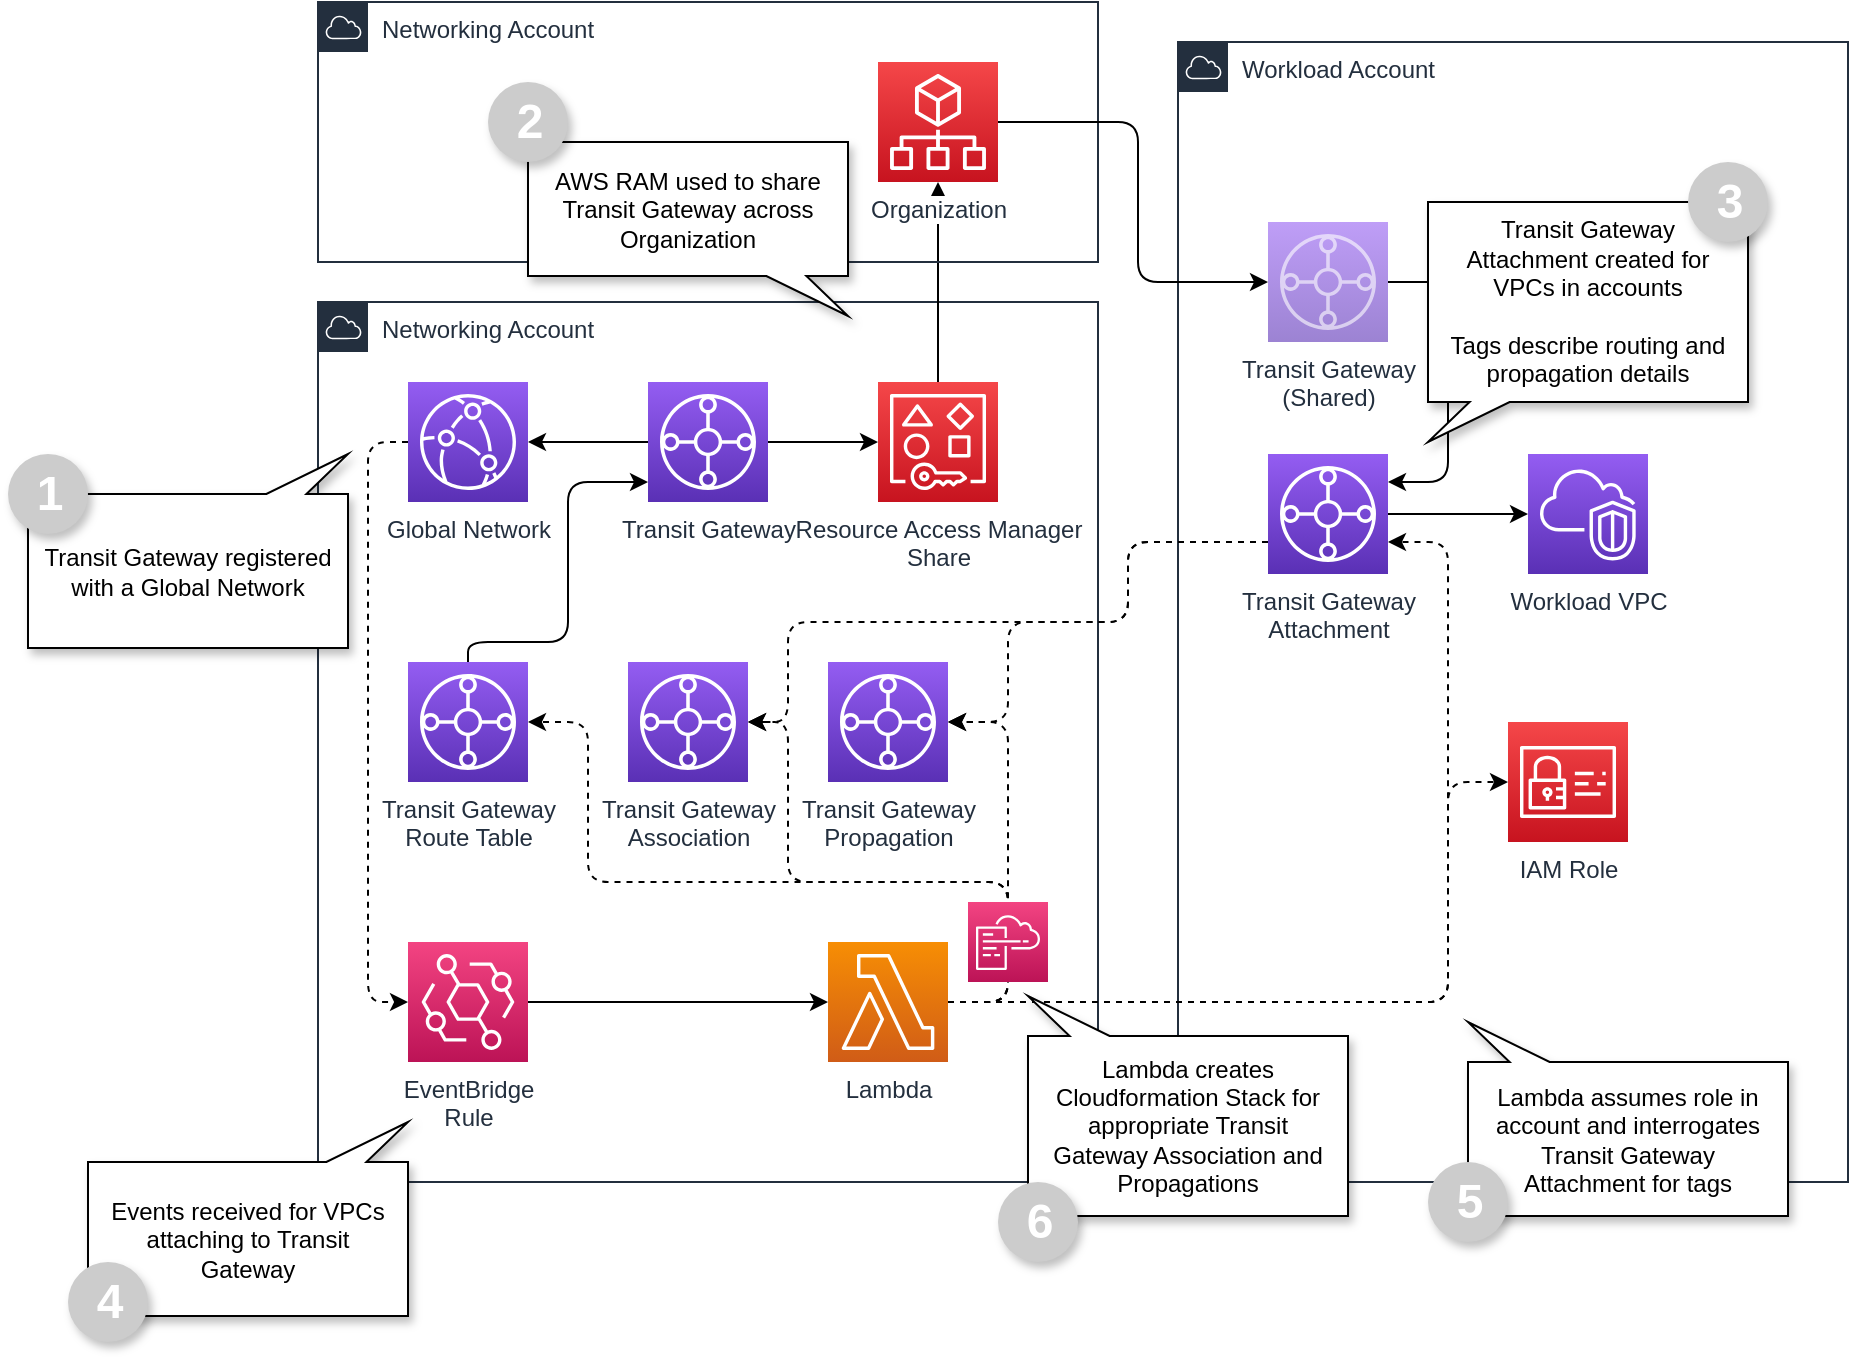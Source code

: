 <mxfile version="14.4.3" type="device"><diagram id="yEWOwLYGrMozBnESxQ81" name="Page-1"><mxGraphModel dx="1106" dy="806" grid="1" gridSize="10" guides="1" tooltips="1" connect="1" arrows="1" fold="1" page="1" pageScale="1" pageWidth="1169" pageHeight="827" math="0" shadow="0"><root><mxCell id="0"/><mxCell id="1" parent="0"/><mxCell id="1NHxQNBxNPS8hqE18sMJ-15" value="Workload Account" style="points=[[0,0],[0.25,0],[0.5,0],[0.75,0],[1,0],[1,0.25],[1,0.5],[1,0.75],[1,1],[0.75,1],[0.5,1],[0.25,1],[0,1],[0,0.75],[0,0.5],[0,0.25]];outlineConnect=0;gradientColor=none;html=1;whiteSpace=wrap;fontSize=12;fontStyle=0;shape=mxgraph.aws4.group;grIcon=mxgraph.aws4.group_aws_cloud;strokeColor=#232F3E;fillColor=none;verticalAlign=top;align=left;spacingLeft=30;fontColor=#232F3E;dashed=0;" parent="1" vertex="1"><mxGeometry x="585" y="110" width="335" height="570" as="geometry"/></mxCell><mxCell id="1NHxQNBxNPS8hqE18sMJ-8" value="Networking Account" style="points=[[0,0],[0.25,0],[0.5,0],[0.75,0],[1,0],[1,0.25],[1,0.5],[1,0.75],[1,1],[0.75,1],[0.5,1],[0.25,1],[0,1],[0,0.75],[0,0.5],[0,0.25]];outlineConnect=0;gradientColor=none;html=1;whiteSpace=wrap;fontSize=12;fontStyle=0;shape=mxgraph.aws4.group;grIcon=mxgraph.aws4.group_aws_cloud;strokeColor=#232F3E;fillColor=none;verticalAlign=top;align=left;spacingLeft=30;fontColor=#232F3E;dashed=0;" parent="1" vertex="1"><mxGeometry x="155" y="240" width="390" height="440" as="geometry"/></mxCell><mxCell id="83M6cKnw1bTd40KANJja-4" value="Transit Gateway registered with a Global Network" style="shape=callout;whiteSpace=wrap;html=1;perimeter=calloutPerimeter;labelBackgroundColor=#ffffff;shadow=1;flipV=1;size=20;position=0.13;position2=0;flipH=1;" parent="1" vertex="1"><mxGeometry x="10" y="316" width="160" height="97" as="geometry"/></mxCell><mxCell id="FCbmM1MFyAfWDG0vzyXI-3" value="Workload VPC" style="points=[[0,0,0],[0.25,0,0],[0.5,0,0],[0.75,0,0],[1,0,0],[0,1,0],[0.25,1,0],[0.5,1,0],[0.75,1,0],[1,1,0],[0,0.25,0],[0,0.5,0],[0,0.75,0],[1,0.25,0],[1,0.5,0],[1,0.75,0]];outlineConnect=0;fontColor=#232F3E;gradientColor=#945DF2;gradientDirection=north;fillColor=#5A30B5;strokeColor=#ffffff;dashed=0;verticalLabelPosition=bottom;verticalAlign=top;align=center;html=1;fontSize=12;fontStyle=0;aspect=fixed;shape=mxgraph.aws4.resourceIcon;resIcon=mxgraph.aws4.vpc;shadow=0;labelBackgroundColor=#ffffff;" parent="1" vertex="1"><mxGeometry x="760" y="316" width="60" height="60" as="geometry"/></mxCell><mxCell id="FCbmM1MFyAfWDG0vzyXI-21" style="edgeStyle=orthogonalEdgeStyle;rounded=1;orthogonalLoop=1;jettySize=auto;html=1;endArrow=classic;endFill=1;fontFamily=Courier New;" parent="1" source="FCbmM1MFyAfWDG0vzyXI-18" target="FCbmM1MFyAfWDG0vzyXI-44" edge="1"><mxGeometry relative="1" as="geometry"/></mxCell><mxCell id="FCbmM1MFyAfWDG0vzyXI-18" value="Resource Access Manager&lt;br&gt;Share" style="points=[[0,0,0],[0.25,0,0],[0.5,0,0],[0.75,0,0],[1,0,0],[0,1,0],[0.25,1,0],[0.5,1,0],[0.75,1,0],[1,1,0],[0,0.25,0],[0,0.5,0],[0,0.75,0],[1,0.25,0],[1,0.5,0],[1,0.75,0]];outlineConnect=0;fontColor=#232F3E;gradientColor=#F54749;gradientDirection=north;fillColor=#C7131F;strokeColor=#ffffff;dashed=0;verticalLabelPosition=bottom;verticalAlign=top;align=center;html=1;fontSize=12;fontStyle=0;aspect=fixed;shape=mxgraph.aws4.resourceIcon;resIcon=mxgraph.aws4.resource_access_manager;shadow=0;labelBackgroundColor=#ffffff;" parent="1" vertex="1"><mxGeometry x="435" y="280" width="60" height="60" as="geometry"/></mxCell><mxCell id="FCbmM1MFyAfWDG0vzyXI-43" value="Networking Account" style="points=[[0,0],[0.25,0],[0.5,0],[0.75,0],[1,0],[1,0.25],[1,0.5],[1,0.75],[1,1],[0.75,1],[0.5,1],[0.25,1],[0,1],[0,0.75],[0,0.5],[0,0.25]];outlineConnect=0;gradientColor=none;html=1;whiteSpace=wrap;fontSize=12;fontStyle=0;shape=mxgraph.aws4.group;grIcon=mxgraph.aws4.group_aws_cloud;strokeColor=#232F3E;fillColor=none;verticalAlign=top;align=left;spacingLeft=30;fontColor=#232F3E;dashed=0;" parent="1" vertex="1"><mxGeometry x="155" y="90" width="390" height="130" as="geometry"/></mxCell><mxCell id="FCbmM1MFyAfWDG0vzyXI-46" style="edgeStyle=orthogonalEdgeStyle;rounded=1;orthogonalLoop=1;jettySize=auto;html=1;endArrow=classic;endFill=1;fontFamily=Courier New;" parent="1" source="FCbmM1MFyAfWDG0vzyXI-44" target="IUGqlNQOYedT79fFitdZ-3" edge="1"><mxGeometry relative="1" as="geometry"><Array as="points"><mxPoint x="565" y="150"/><mxPoint x="565" y="230"/></Array><mxPoint x="625" y="230" as="targetPoint"/></mxGeometry></mxCell><mxCell id="FCbmM1MFyAfWDG0vzyXI-44" value="Organization" style="points=[[0,0,0],[0.25,0,0],[0.5,0,0],[0.75,0,0],[1,0,0],[0,1,0],[0.25,1,0],[0.5,1,0],[0.75,1,0],[1,1,0],[0,0.25,0],[0,0.5,0],[0,0.75,0],[1,0.25,0],[1,0.5,0],[1,0.75,0]];outlineConnect=0;fontColor=#232F3E;gradientColor=#F54749;gradientDirection=north;fillColor=#C7131F;strokeColor=#ffffff;dashed=0;verticalLabelPosition=bottom;verticalAlign=top;align=center;html=1;fontSize=12;fontStyle=0;aspect=fixed;shape=mxgraph.aws4.resourceIcon;resIcon=mxgraph.aws4.organizations;shadow=0;labelBackgroundColor=#ffffff;" parent="1" vertex="1"><mxGeometry x="435" y="120" width="60" height="60" as="geometry"/></mxCell><mxCell id="FCbmM1MFyAfWDG0vzyXI-55" value="&lt;div style=&quot;&quot;&gt;&lt;b style=&quot;color: rgb(255 , 255 , 255) ; font-family: &amp;quot;helvetica&amp;quot; ; font-size: 24px&quot;&gt;1&lt;/b&gt;&lt;/div&gt;" style="ellipse;whiteSpace=wrap;html=1;aspect=fixed;shadow=1;labelBackgroundColor=none;fontFamily=Courier New;fontColor=#333333;strokeColor=none;fillColor=#CCCCCC;align=center;spacingLeft=2;" parent="1" vertex="1"><mxGeometry y="316" width="40" height="40" as="geometry"/></mxCell><mxCell id="FCbmM1MFyAfWDG0vzyXI-56" value="AWS RAM used to share Transit Gateway across Organization" style="shape=callout;whiteSpace=wrap;html=1;perimeter=calloutPerimeter;labelBackgroundColor=#ffffff;shadow=1;flipV=0;size=20;position=0.13;position2=0;flipH=1;" parent="1" vertex="1"><mxGeometry x="260" y="160" width="160" height="87" as="geometry"/></mxCell><mxCell id="FCbmM1MFyAfWDG0vzyXI-64" style="edgeStyle=orthogonalEdgeStyle;rounded=1;orthogonalLoop=1;jettySize=auto;html=1;exitX=0.5;exitY=1;exitDx=0;exitDy=0;endArrow=classic;endFill=1;fontFamily=Courier New;" parent="1" edge="1"><mxGeometry relative="1" as="geometry"><mxPoint x="705" y="652" as="sourcePoint"/><mxPoint x="705" y="652" as="targetPoint"/></mxGeometry></mxCell><mxCell id="IUGqlNQOYedT79fFitdZ-2" style="edgeStyle=orthogonalEdgeStyle;rounded=0;orthogonalLoop=1;jettySize=auto;html=1;" edge="1" parent="1" source="IUGqlNQOYedT79fFitdZ-1" target="FCbmM1MFyAfWDG0vzyXI-18"><mxGeometry relative="1" as="geometry"/></mxCell><mxCell id="IUGqlNQOYedT79fFitdZ-9" style="edgeStyle=orthogonalEdgeStyle;rounded=1;orthogonalLoop=1;jettySize=auto;html=1;" edge="1" parent="1" source="IUGqlNQOYedT79fFitdZ-3" target="IUGqlNQOYedT79fFitdZ-5"><mxGeometry relative="1" as="geometry"><Array as="points"><mxPoint x="720" y="230"/><mxPoint x="720" y="330"/></Array></mxGeometry></mxCell><mxCell id="IUGqlNQOYedT79fFitdZ-3" value="Transit Gateway&lt;br&gt;(Shared)" style="points=[[0,0,0],[0.25,0,0],[0.5,0,0],[0.75,0,0],[1,0,0],[0,1,0],[0.25,1,0],[0.5,1,0],[0.75,1,0],[1,1,0],[0,0.25,0],[0,0.5,0],[0,0.75,0],[1,0.25,0],[1,0.5,0],[1,0.75,0]];outlineConnect=0;fontColor=#232F3E;gradientColor=#945DF2;gradientDirection=north;fillColor=#5A30B5;strokeColor=#ffffff;dashed=0;verticalLabelPosition=bottom;verticalAlign=top;align=center;html=1;fontSize=12;fontStyle=0;aspect=fixed;shape=mxgraph.aws4.resourceIcon;resIcon=mxgraph.aws4.transit_gateway;opacity=60;" vertex="1" parent="1"><mxGeometry x="630" y="200" width="60" height="60" as="geometry"/></mxCell><mxCell id="IUGqlNQOYedT79fFitdZ-8" style="edgeStyle=orthogonalEdgeStyle;rounded=1;orthogonalLoop=1;jettySize=auto;html=1;" edge="1" parent="1" source="IUGqlNQOYedT79fFitdZ-5" target="FCbmM1MFyAfWDG0vzyXI-3"><mxGeometry relative="1" as="geometry"><Array as="points"><mxPoint x="730" y="346"/><mxPoint x="730" y="346"/></Array></mxGeometry></mxCell><mxCell id="IUGqlNQOYedT79fFitdZ-20" style="edgeStyle=orthogonalEdgeStyle;rounded=1;orthogonalLoop=1;jettySize=auto;html=1;dashed=1;" edge="1" parent="1" source="IUGqlNQOYedT79fFitdZ-5" target="IUGqlNQOYedT79fFitdZ-19"><mxGeometry relative="1" as="geometry"><Array as="points"><mxPoint x="560" y="360"/><mxPoint x="560" y="400"/><mxPoint x="500" y="400"/><mxPoint x="500" y="450"/></Array></mxGeometry></mxCell><mxCell id="IUGqlNQOYedT79fFitdZ-21" style="edgeStyle=orthogonalEdgeStyle;rounded=1;orthogonalLoop=1;jettySize=auto;html=1;dashed=1;" edge="1" parent="1" source="IUGqlNQOYedT79fFitdZ-5" target="IUGqlNQOYedT79fFitdZ-18"><mxGeometry relative="1" as="geometry"><Array as="points"><mxPoint x="560" y="360"/><mxPoint x="560" y="400"/><mxPoint x="390" y="400"/><mxPoint x="390" y="450"/></Array></mxGeometry></mxCell><mxCell id="IUGqlNQOYedT79fFitdZ-5" value="Transit Gateway&lt;br&gt;Attachment" style="points=[[0,0,0],[0.25,0,0],[0.5,0,0],[0.75,0,0],[1,0,0],[0,1,0],[0.25,1,0],[0.5,1,0],[0.75,1,0],[1,1,0],[0,0.25,0],[0,0.5,0],[0,0.75,0],[1,0.25,0],[1,0.5,0],[1,0.75,0]];outlineConnect=0;fontColor=#232F3E;gradientColor=#945DF2;gradientDirection=north;fillColor=#5A30B5;strokeColor=#ffffff;dashed=0;verticalLabelPosition=bottom;verticalAlign=top;align=center;html=1;fontSize=12;fontStyle=0;aspect=fixed;shape=mxgraph.aws4.resourceIcon;resIcon=mxgraph.aws4.transit_gateway;" vertex="1" parent="1"><mxGeometry x="630" y="316" width="60" height="60" as="geometry"/></mxCell><mxCell id="IUGqlNQOYedT79fFitdZ-15" style="edgeStyle=orthogonalEdgeStyle;rounded=1;orthogonalLoop=1;jettySize=auto;html=1;" edge="1" parent="1" source="IUGqlNQOYedT79fFitdZ-10" target="IUGqlNQOYedT79fFitdZ-11"><mxGeometry relative="1" as="geometry"/></mxCell><mxCell id="IUGqlNQOYedT79fFitdZ-10" value="EventBridge&lt;br&gt;Rule" style="points=[[0,0,0],[0.25,0,0],[0.5,0,0],[0.75,0,0],[1,0,0],[0,1,0],[0.25,1,0],[0.5,1,0],[0.75,1,0],[1,1,0],[0,0.25,0],[0,0.5,0],[0,0.75,0],[1,0.25,0],[1,0.5,0],[1,0.75,0]];outlineConnect=0;fontColor=#232F3E;gradientColor=#F34482;gradientDirection=north;fillColor=#BC1356;strokeColor=#ffffff;dashed=0;verticalLabelPosition=bottom;verticalAlign=top;align=center;html=1;fontSize=12;fontStyle=0;aspect=fixed;shape=mxgraph.aws4.resourceIcon;resIcon=mxgraph.aws4.eventbridge;" vertex="1" parent="1"><mxGeometry x="200" y="560" width="60" height="60" as="geometry"/></mxCell><mxCell id="IUGqlNQOYedT79fFitdZ-16" style="edgeStyle=orthogonalEdgeStyle;rounded=1;orthogonalLoop=1;jettySize=auto;html=1;dashed=1;" edge="1" parent="1" source="IUGqlNQOYedT79fFitdZ-11" target="IUGqlNQOYedT79fFitdZ-12"><mxGeometry relative="1" as="geometry"><Array as="points"><mxPoint x="720" y="590"/><mxPoint x="720" y="480"/></Array></mxGeometry></mxCell><mxCell id="IUGqlNQOYedT79fFitdZ-17" style="edgeStyle=orthogonalEdgeStyle;rounded=1;orthogonalLoop=1;jettySize=auto;html=1;dashed=1;" edge="1" parent="1" source="IUGqlNQOYedT79fFitdZ-11" target="IUGqlNQOYedT79fFitdZ-5"><mxGeometry relative="1" as="geometry"><Array as="points"><mxPoint x="720" y="590"/><mxPoint x="720" y="360"/></Array></mxGeometry></mxCell><mxCell id="IUGqlNQOYedT79fFitdZ-23" style="edgeStyle=orthogonalEdgeStyle;rounded=1;orthogonalLoop=1;jettySize=auto;html=1;dashed=1;" edge="1" parent="1" source="IUGqlNQOYedT79fFitdZ-11" target="IUGqlNQOYedT79fFitdZ-19"><mxGeometry relative="1" as="geometry"><Array as="points"><mxPoint x="500" y="590"/><mxPoint x="500" y="450"/></Array></mxGeometry></mxCell><mxCell id="IUGqlNQOYedT79fFitdZ-24" style="edgeStyle=orthogonalEdgeStyle;rounded=1;orthogonalLoop=1;jettySize=auto;html=1;dashed=1;" edge="1" parent="1" source="IUGqlNQOYedT79fFitdZ-11" target="IUGqlNQOYedT79fFitdZ-18"><mxGeometry relative="1" as="geometry"><Array as="points"><mxPoint x="500" y="590"/><mxPoint x="500" y="530"/><mxPoint x="390" y="530"/><mxPoint x="390" y="450"/></Array></mxGeometry></mxCell><mxCell id="IUGqlNQOYedT79fFitdZ-25" style="edgeStyle=orthogonalEdgeStyle;rounded=1;orthogonalLoop=1;jettySize=auto;html=1;dashed=1;" edge="1" parent="1" source="IUGqlNQOYedT79fFitdZ-11" target="IUGqlNQOYedT79fFitdZ-13"><mxGeometry relative="1" as="geometry"><Array as="points"><mxPoint x="500" y="590"/><mxPoint x="500" y="530"/><mxPoint x="290" y="530"/><mxPoint x="290" y="450"/></Array></mxGeometry></mxCell><mxCell id="IUGqlNQOYedT79fFitdZ-11" value="Lambda" style="points=[[0,0,0],[0.25,0,0],[0.5,0,0],[0.75,0,0],[1,0,0],[0,1,0],[0.25,1,0],[0.5,1,0],[0.75,1,0],[1,1,0],[0,0.25,0],[0,0.5,0],[0,0.75,0],[1,0.25,0],[1,0.5,0],[1,0.75,0]];outlineConnect=0;fontColor=#232F3E;gradientColor=#F78E04;gradientDirection=north;fillColor=#D05C17;strokeColor=#ffffff;dashed=0;verticalLabelPosition=bottom;verticalAlign=top;align=center;html=1;fontSize=12;fontStyle=0;aspect=fixed;shape=mxgraph.aws4.resourceIcon;resIcon=mxgraph.aws4.lambda;" vertex="1" parent="1"><mxGeometry x="410" y="560" width="60" height="60" as="geometry"/></mxCell><mxCell id="IUGqlNQOYedT79fFitdZ-12" value="IAM Role" style="points=[[0,0,0],[0.25,0,0],[0.5,0,0],[0.75,0,0],[1,0,0],[0,1,0],[0.25,1,0],[0.5,1,0],[0.75,1,0],[1,1,0],[0,0.25,0],[0,0.5,0],[0,0.75,0],[1,0.25,0],[1,0.5,0],[1,0.75,0]];outlineConnect=0;fontColor=#232F3E;gradientColor=#F54749;gradientDirection=north;fillColor=#C7131F;strokeColor=#ffffff;dashed=0;verticalLabelPosition=bottom;verticalAlign=top;align=center;html=1;fontSize=12;fontStyle=0;aspect=fixed;shape=mxgraph.aws4.resourceIcon;resIcon=mxgraph.aws4.identity_and_access_management;" vertex="1" parent="1"><mxGeometry x="750" y="450" width="60" height="60" as="geometry"/></mxCell><mxCell id="IUGqlNQOYedT79fFitdZ-14" style="edgeStyle=orthogonalEdgeStyle;rounded=1;orthogonalLoop=1;jettySize=auto;html=1;" edge="1" parent="1" source="IUGqlNQOYedT79fFitdZ-13" target="IUGqlNQOYedT79fFitdZ-1"><mxGeometry relative="1" as="geometry"><Array as="points"><mxPoint x="280" y="410"/><mxPoint x="280" y="330"/></Array></mxGeometry></mxCell><mxCell id="IUGqlNQOYedT79fFitdZ-13" value="Transit Gateway&lt;br&gt;Route Table" style="points=[[0,0,0],[0.25,0,0],[0.5,0,0],[0.75,0,0],[1,0,0],[0,1,0],[0.25,1,0],[0.5,1,0],[0.75,1,0],[1,1,0],[0,0.25,0],[0,0.5,0],[0,0.75,0],[1,0.25,0],[1,0.5,0],[1,0.75,0]];outlineConnect=0;fontColor=#232F3E;gradientColor=#945DF2;gradientDirection=north;fillColor=#5A30B5;strokeColor=#ffffff;dashed=0;verticalLabelPosition=bottom;verticalAlign=top;align=center;html=1;fontSize=12;fontStyle=0;aspect=fixed;shape=mxgraph.aws4.resourceIcon;resIcon=mxgraph.aws4.transit_gateway;" vertex="1" parent="1"><mxGeometry x="200" y="420" width="60" height="60" as="geometry"/></mxCell><mxCell id="IUGqlNQOYedT79fFitdZ-27" style="edgeStyle=orthogonalEdgeStyle;rounded=1;orthogonalLoop=1;jettySize=auto;html=1;entryX=1;entryY=0.5;entryDx=0;entryDy=0;entryPerimeter=0;" edge="1" parent="1" source="IUGqlNQOYedT79fFitdZ-1" target="IUGqlNQOYedT79fFitdZ-26"><mxGeometry relative="1" as="geometry"/></mxCell><mxCell id="IUGqlNQOYedT79fFitdZ-1" value="&lt;span style=&quot;background-color: rgb(255 , 255 , 255)&quot;&gt;Transit Gateway&lt;/span&gt;" style="points=[[0,0,0],[0.25,0,0],[0.5,0,0],[0.75,0,0],[1,0,0],[0,1,0],[0.25,1,0],[0.5,1,0],[0.75,1,0],[1,1,0],[0,0.25,0],[0,0.5,0],[0,0.75,0],[1,0.25,0],[1,0.5,0],[1,0.75,0]];outlineConnect=0;fontColor=#232F3E;gradientColor=#945DF2;gradientDirection=north;fillColor=#5A30B5;strokeColor=#ffffff;dashed=0;verticalLabelPosition=bottom;verticalAlign=top;align=center;html=1;fontSize=12;fontStyle=0;aspect=fixed;shape=mxgraph.aws4.resourceIcon;resIcon=mxgraph.aws4.transit_gateway;" vertex="1" parent="1"><mxGeometry x="320" y="280" width="60" height="60" as="geometry"/></mxCell><mxCell id="IUGqlNQOYedT79fFitdZ-18" value="Transit Gateway&lt;br&gt;Association" style="points=[[0,0,0],[0.25,0,0],[0.5,0,0],[0.75,0,0],[1,0,0],[0,1,0],[0.25,1,0],[0.5,1,0],[0.75,1,0],[1,1,0],[0,0.25,0],[0,0.5,0],[0,0.75,0],[1,0.25,0],[1,0.5,0],[1,0.75,0]];outlineConnect=0;fontColor=#232F3E;gradientColor=#945DF2;gradientDirection=north;fillColor=#5A30B5;strokeColor=#ffffff;dashed=0;verticalLabelPosition=bottom;verticalAlign=top;align=center;html=1;fontSize=12;fontStyle=0;aspect=fixed;shape=mxgraph.aws4.resourceIcon;resIcon=mxgraph.aws4.transit_gateway;" vertex="1" parent="1"><mxGeometry x="310" y="420" width="60" height="60" as="geometry"/></mxCell><mxCell id="IUGqlNQOYedT79fFitdZ-19" value="Transit Gateway&lt;br&gt;Propagation" style="points=[[0,0,0],[0.25,0,0],[0.5,0,0],[0.75,0,0],[1,0,0],[0,1,0],[0.25,1,0],[0.5,1,0],[0.75,1,0],[1,1,0],[0,0.25,0],[0,0.5,0],[0,0.75,0],[1,0.25,0],[1,0.5,0],[1,0.75,0]];outlineConnect=0;fontColor=#232F3E;gradientColor=#945DF2;gradientDirection=north;fillColor=#5A30B5;strokeColor=#ffffff;dashed=0;verticalLabelPosition=bottom;verticalAlign=top;align=center;html=1;fontSize=12;fontStyle=0;aspect=fixed;shape=mxgraph.aws4.resourceIcon;resIcon=mxgraph.aws4.transit_gateway;" vertex="1" parent="1"><mxGeometry x="410" y="420" width="60" height="60" as="geometry"/></mxCell><mxCell id="IUGqlNQOYedT79fFitdZ-28" style="edgeStyle=orthogonalEdgeStyle;rounded=1;orthogonalLoop=1;jettySize=auto;html=1;dashed=1;" edge="1" parent="1" source="IUGqlNQOYedT79fFitdZ-26" target="IUGqlNQOYedT79fFitdZ-10"><mxGeometry relative="1" as="geometry"><Array as="points"><mxPoint x="180" y="310"/><mxPoint x="180" y="590"/></Array></mxGeometry></mxCell><mxCell id="IUGqlNQOYedT79fFitdZ-26" value="Global Network" style="points=[[0,0,0],[0.25,0,0],[0.5,0,0],[0.75,0,0],[1,0,0],[0,1,0],[0.25,1,0],[0.5,1,0],[0.75,1,0],[1,1,0],[0,0.25,0],[0,0.5,0],[0,0.75,0],[1,0.25,0],[1,0.5,0],[1,0.75,0]];outlineConnect=0;fontColor=#232F3E;gradientColor=#945DF2;gradientDirection=north;fillColor=#5A30B5;strokeColor=#ffffff;dashed=0;verticalLabelPosition=bottom;verticalAlign=top;align=center;html=1;fontSize=12;fontStyle=0;aspect=fixed;shape=mxgraph.aws4.resourceIcon;resIcon=mxgraph.aws4.cloudfront;" vertex="1" parent="1"><mxGeometry x="200" y="280" width="60" height="60" as="geometry"/></mxCell><mxCell id="IUGqlNQOYedT79fFitdZ-31" value="&lt;div&gt;&lt;b style=&quot;color: rgb(255 , 255 , 255) ; font-family: &amp;#34;helvetica&amp;#34; ; font-size: 24px&quot;&gt;2&lt;/b&gt;&lt;/div&gt;" style="ellipse;whiteSpace=wrap;html=1;aspect=fixed;shadow=1;labelBackgroundColor=none;fontFamily=Courier New;fontColor=#333333;strokeColor=none;fillColor=#CCCCCC;align=center;spacingLeft=2;" vertex="1" parent="1"><mxGeometry x="240" y="130" width="40" height="40" as="geometry"/></mxCell><mxCell id="IUGqlNQOYedT79fFitdZ-34" value="Transit Gateway Attachment created for VPCs in accounts&lt;br&gt;&lt;br&gt;Tags describe routing and propagation details" style="shape=callout;whiteSpace=wrap;html=1;perimeter=calloutPerimeter;labelBackgroundColor=#ffffff;shadow=1;flipV=0;size=20;position=0.13;position2=0;flipH=0;spacing=6;" vertex="1" parent="1"><mxGeometry x="710" y="190" width="160" height="120" as="geometry"/></mxCell><mxCell id="IUGqlNQOYedT79fFitdZ-35" value="&lt;div&gt;&lt;b style=&quot;color: rgb(255 , 255 , 255) ; font-family: &amp;#34;helvetica&amp;#34; ; font-size: 24px&quot;&gt;3&lt;/b&gt;&lt;/div&gt;" style="ellipse;whiteSpace=wrap;html=1;aspect=fixed;shadow=1;labelBackgroundColor=none;fontFamily=Courier New;fontColor=#333333;strokeColor=none;fillColor=#CCCCCC;align=center;spacingLeft=2;" vertex="1" parent="1"><mxGeometry x="840" y="170" width="40" height="40" as="geometry"/></mxCell><mxCell id="IUGqlNQOYedT79fFitdZ-36" value="Events received for VPCs attaching to Transit Gateway" style="shape=callout;whiteSpace=wrap;html=1;perimeter=calloutPerimeter;labelBackgroundColor=#ffffff;shadow=1;flipV=1;size=20;position=0.13;position2=0;flipH=1;spacing=6;" vertex="1" parent="1"><mxGeometry x="40" y="650" width="160" height="97" as="geometry"/></mxCell><mxCell id="IUGqlNQOYedT79fFitdZ-37" value="&lt;div&gt;&lt;b style=&quot;color: rgb(255 , 255 , 255) ; font-family: &amp;#34;helvetica&amp;#34; ; font-size: 24px&quot;&gt;4&lt;/b&gt;&lt;/div&gt;" style="ellipse;whiteSpace=wrap;html=1;aspect=fixed;shadow=1;labelBackgroundColor=none;fontFamily=Courier New;fontColor=#333333;strokeColor=none;fillColor=#CCCCCC;align=center;spacingLeft=2;" vertex="1" parent="1"><mxGeometry x="30" y="720" width="40" height="40" as="geometry"/></mxCell><mxCell id="IUGqlNQOYedT79fFitdZ-38" value="Lambda assumes role in account and interrogates Transit Gateway Attachment for tags" style="shape=callout;whiteSpace=wrap;html=1;perimeter=calloutPerimeter;labelBackgroundColor=#ffffff;shadow=1;flipV=1;size=20;position=0.13;position2=0;flipH=0;spacing=6;" vertex="1" parent="1"><mxGeometry x="730" y="600" width="160" height="97" as="geometry"/></mxCell><mxCell id="IUGqlNQOYedT79fFitdZ-39" value="&lt;div&gt;&lt;b style=&quot;color: rgb(255 , 255 , 255) ; font-family: &amp;#34;helvetica&amp;#34; ; font-size: 24px&quot;&gt;5&lt;/b&gt;&lt;/div&gt;" style="ellipse;whiteSpace=wrap;html=1;aspect=fixed;shadow=1;labelBackgroundColor=none;fontFamily=Courier New;fontColor=#333333;strokeColor=none;fillColor=#CCCCCC;align=center;spacingLeft=2;" vertex="1" parent="1"><mxGeometry x="710" y="670" width="40" height="40" as="geometry"/></mxCell><mxCell id="IUGqlNQOYedT79fFitdZ-40" value="Lambda creates Cloudformation Stack for appropriate Transit Gateway Association and Propagations" style="shape=callout;whiteSpace=wrap;html=1;perimeter=calloutPerimeter;labelBackgroundColor=#ffffff;shadow=1;flipV=1;size=20;position=0.13;position2=0;flipH=0;spacing=6;" vertex="1" parent="1"><mxGeometry x="510" y="587" width="160" height="110" as="geometry"/></mxCell><mxCell id="IUGqlNQOYedT79fFitdZ-41" value="&lt;div&gt;&lt;b style=&quot;color: rgb(255 , 255 , 255) ; font-family: &amp;#34;helvetica&amp;#34; ; font-size: 24px&quot;&gt;6&lt;/b&gt;&lt;/div&gt;" style="ellipse;whiteSpace=wrap;html=1;aspect=fixed;shadow=1;labelBackgroundColor=none;fontFamily=Courier New;fontColor=#333333;strokeColor=none;fillColor=#CCCCCC;align=center;spacingLeft=2;" vertex="1" parent="1"><mxGeometry x="495" y="680" width="40" height="40" as="geometry"/></mxCell><mxCell id="IUGqlNQOYedT79fFitdZ-43" value="" style="points=[[0,0,0],[0.25,0,0],[0.5,0,0],[0.75,0,0],[1,0,0],[0,1,0],[0.25,1,0],[0.5,1,0],[0.75,1,0],[1,1,0],[0,0.25,0],[0,0.5,0],[0,0.75,0],[1,0.25,0],[1,0.5,0],[1,0.75,0]];points=[[0,0,0],[0.25,0,0],[0.5,0,0],[0.75,0,0],[1,0,0],[0,1,0],[0.25,1,0],[0.5,1,0],[0.75,1,0],[1,1,0],[0,0.25,0],[0,0.5,0],[0,0.75,0],[1,0.25,0],[1,0.5,0],[1,0.75,0]];outlineConnect=0;fontColor=#232F3E;gradientColor=#F34482;gradientDirection=north;fillColor=#BC1356;strokeColor=#ffffff;dashed=0;verticalLabelPosition=bottom;verticalAlign=top;align=center;html=1;fontSize=12;fontStyle=0;aspect=fixed;shape=mxgraph.aws4.resourceIcon;resIcon=mxgraph.aws4.cloudformation;" vertex="1" parent="1"><mxGeometry x="480" y="540" width="40" height="40" as="geometry"/></mxCell></root></mxGraphModel></diagram></mxfile>